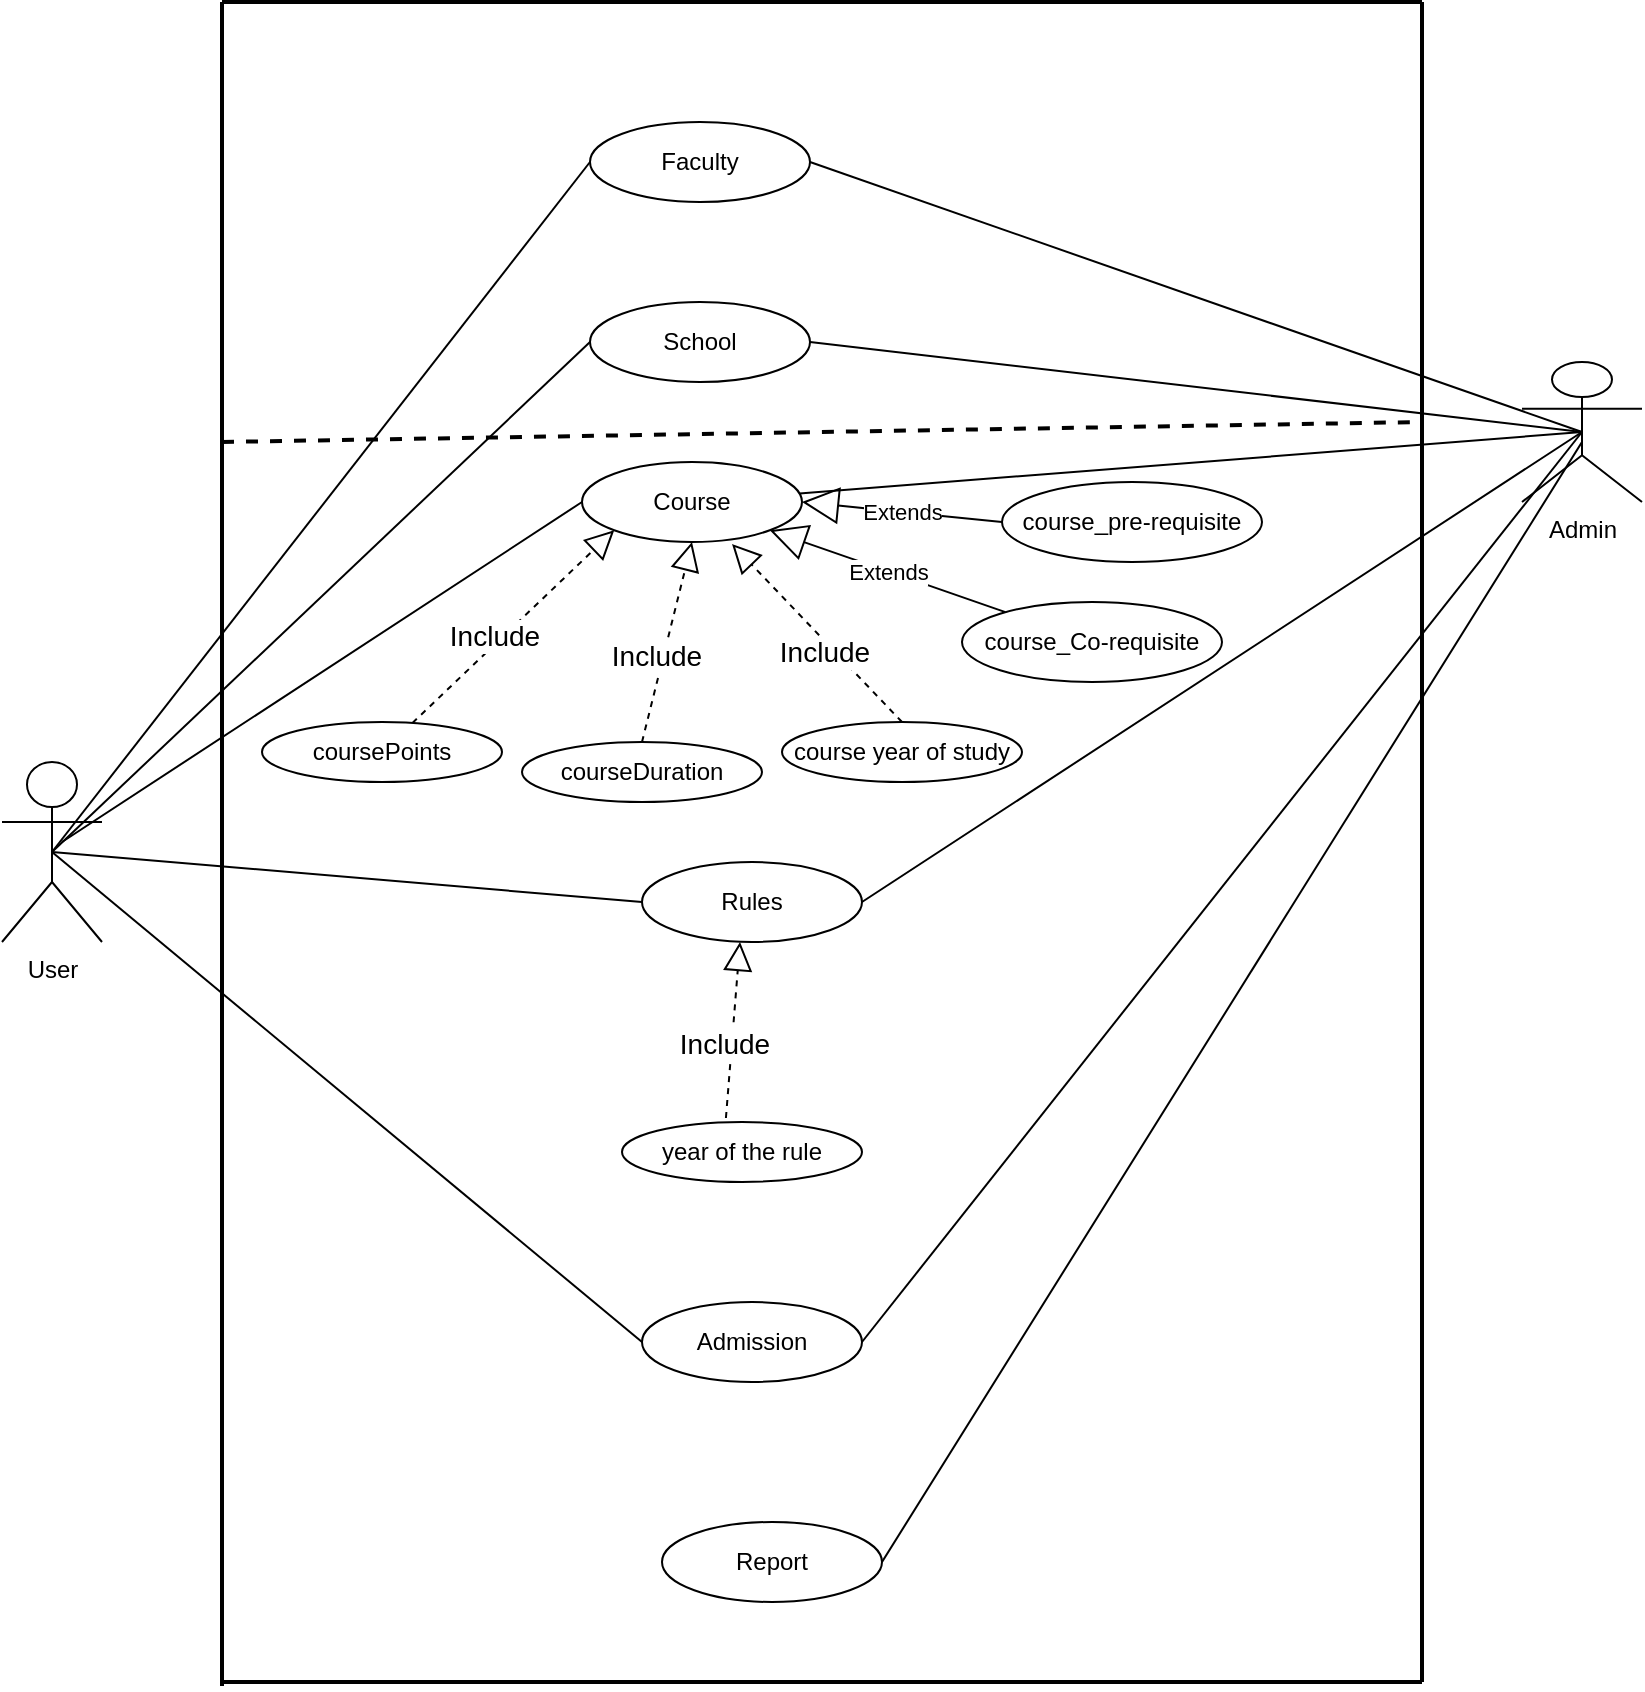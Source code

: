 <mxfile version="13.2.4" type="github">
  <diagram id="LPvJvEeU72jQoP10iN9A" name="Page-1">
    <mxGraphModel dx="866" dy="1691" grid="1" gridSize="10" guides="1" tooltips="1" connect="1" arrows="1" fold="1" page="1" pageScale="1" pageWidth="827" pageHeight="1169" math="0" shadow="0">
      <root>
        <mxCell id="0" />
        <mxCell id="1" parent="0" />
        <mxCell id="3O2j-QyaprjNgMAAa9Qj-1" value="User" style="shape=umlActor;verticalLabelPosition=bottom;labelBackgroundColor=#ffffff;verticalAlign=top;html=1;" vertex="1" parent="1">
          <mxGeometry x="10" y="300" width="50" height="90" as="geometry" />
        </mxCell>
        <mxCell id="3O2j-QyaprjNgMAAa9Qj-2" value="Faculty" style="ellipse;whiteSpace=wrap;html=1;" vertex="1" parent="1">
          <mxGeometry x="304" y="-20" width="110" height="40" as="geometry" />
        </mxCell>
        <mxCell id="3O2j-QyaprjNgMAAa9Qj-3" value="School" style="ellipse;whiteSpace=wrap;html=1;" vertex="1" parent="1">
          <mxGeometry x="304" y="70" width="110" height="40" as="geometry" />
        </mxCell>
        <mxCell id="3O2j-QyaprjNgMAAa9Qj-4" value="Course" style="ellipse;whiteSpace=wrap;html=1;" vertex="1" parent="1">
          <mxGeometry x="300" y="150" width="110" height="40" as="geometry" />
        </mxCell>
        <mxCell id="3O2j-QyaprjNgMAAa9Qj-6" value="Extends" style="endArrow=block;endSize=16;endFill=0;html=1;entryX=1;entryY=0.5;entryDx=0;entryDy=0;exitX=0;exitY=0.5;exitDx=0;exitDy=0;" edge="1" parent="1" source="3O2j-QyaprjNgMAAa9Qj-7" target="3O2j-QyaprjNgMAAa9Qj-4">
          <mxGeometry width="160" relative="1" as="geometry">
            <mxPoint x="480" y="170" as="sourcePoint" />
            <mxPoint x="620" y="170" as="targetPoint" />
          </mxGeometry>
        </mxCell>
        <mxCell id="3O2j-QyaprjNgMAAa9Qj-7" value="course_pre-requisite" style="ellipse;whiteSpace=wrap;html=1;" vertex="1" parent="1">
          <mxGeometry x="510" y="160" width="130" height="40" as="geometry" />
        </mxCell>
        <mxCell id="3O2j-QyaprjNgMAAa9Qj-8" value="course_Co-requisite" style="ellipse;whiteSpace=wrap;html=1;" vertex="1" parent="1">
          <mxGeometry x="490" y="220" width="130" height="40" as="geometry" />
        </mxCell>
        <mxCell id="3O2j-QyaprjNgMAAa9Qj-10" value="Extends" style="endArrow=block;endSize=16;endFill=0;html=1;entryX=1;entryY=1;entryDx=0;entryDy=0;" edge="1" parent="1" source="3O2j-QyaprjNgMAAa9Qj-8" target="3O2j-QyaprjNgMAAa9Qj-4">
          <mxGeometry width="160" relative="1" as="geometry">
            <mxPoint x="340" y="250" as="sourcePoint" />
            <mxPoint x="460" y="250" as="targetPoint" />
          </mxGeometry>
        </mxCell>
        <mxCell id="3O2j-QyaprjNgMAAa9Qj-11" value="" style="endArrow=block;dashed=1;endFill=0;endSize=12;html=1;entryX=0;entryY=1;entryDx=0;entryDy=0;" edge="1" parent="1" source="3O2j-QyaprjNgMAAa9Qj-12" target="3O2j-QyaprjNgMAAa9Qj-4">
          <mxGeometry width="160" relative="1" as="geometry">
            <mxPoint x="300" y="260" as="sourcePoint" />
            <mxPoint x="420" y="260" as="targetPoint" />
          </mxGeometry>
        </mxCell>
        <mxCell id="3O2j-QyaprjNgMAAa9Qj-13" value="&lt;font style=&quot;font-size: 14px&quot;&gt;Include&lt;/font&gt;" style="edgeLabel;html=1;align=center;verticalAlign=middle;resizable=0;points=[];" vertex="1" connectable="0" parent="3O2j-QyaprjNgMAAa9Qj-11">
          <mxGeometry x="-0.146" y="4" relative="1" as="geometry">
            <mxPoint as="offset" />
          </mxGeometry>
        </mxCell>
        <mxCell id="3O2j-QyaprjNgMAAa9Qj-12" value="coursePoints" style="ellipse;whiteSpace=wrap;html=1;" vertex="1" parent="1">
          <mxGeometry x="140" y="280" width="120" height="30" as="geometry" />
        </mxCell>
        <mxCell id="3O2j-QyaprjNgMAAa9Qj-14" value="courseDuration" style="ellipse;whiteSpace=wrap;html=1;" vertex="1" parent="1">
          <mxGeometry x="270" y="290" width="120" height="30" as="geometry" />
        </mxCell>
        <mxCell id="3O2j-QyaprjNgMAAa9Qj-15" value="" style="endArrow=block;dashed=1;endFill=0;endSize=12;html=1;entryX=0.5;entryY=1;entryDx=0;entryDy=0;exitX=0.5;exitY=0;exitDx=0;exitDy=0;" edge="1" parent="1" source="3O2j-QyaprjNgMAAa9Qj-14" target="3O2j-QyaprjNgMAAa9Qj-4">
          <mxGeometry width="160" relative="1" as="geometry">
            <mxPoint x="268.9" y="290.166" as="sourcePoint" />
            <mxPoint x="326.109" y="194.142" as="targetPoint" />
          </mxGeometry>
        </mxCell>
        <mxCell id="3O2j-QyaprjNgMAAa9Qj-16" value="&lt;font style=&quot;font-size: 14px&quot;&gt;Include&lt;/font&gt;" style="edgeLabel;html=1;align=center;verticalAlign=middle;resizable=0;points=[];" vertex="1" connectable="0" parent="3O2j-QyaprjNgMAAa9Qj-15">
          <mxGeometry x="-0.146" y="4" relative="1" as="geometry">
            <mxPoint as="offset" />
          </mxGeometry>
        </mxCell>
        <mxCell id="3O2j-QyaprjNgMAAa9Qj-18" value="course year of study" style="ellipse;whiteSpace=wrap;html=1;" vertex="1" parent="1">
          <mxGeometry x="400" y="280" width="120" height="30" as="geometry" />
        </mxCell>
        <mxCell id="3O2j-QyaprjNgMAAa9Qj-19" value="" style="endArrow=block;dashed=1;endFill=0;endSize=12;html=1;exitX=0.5;exitY=0;exitDx=0;exitDy=0;entryX=0.682;entryY=1.025;entryDx=0;entryDy=0;entryPerimeter=0;" edge="1" parent="1" source="3O2j-QyaprjNgMAAa9Qj-18" target="3O2j-QyaprjNgMAAa9Qj-4">
          <mxGeometry width="160" relative="1" as="geometry">
            <mxPoint x="340" y="300" as="sourcePoint" />
            <mxPoint x="370" y="200" as="targetPoint" />
          </mxGeometry>
        </mxCell>
        <mxCell id="3O2j-QyaprjNgMAAa9Qj-20" value="&lt;font style=&quot;font-size: 14px&quot;&gt;Include&lt;/font&gt;" style="edgeLabel;html=1;align=center;verticalAlign=middle;resizable=0;points=[];" vertex="1" connectable="0" parent="3O2j-QyaprjNgMAAa9Qj-19">
          <mxGeometry x="-0.146" y="4" relative="1" as="geometry">
            <mxPoint as="offset" />
          </mxGeometry>
        </mxCell>
        <mxCell id="3O2j-QyaprjNgMAAa9Qj-21" value="Rules" style="ellipse;whiteSpace=wrap;html=1;" vertex="1" parent="1">
          <mxGeometry x="330" y="350" width="110" height="40" as="geometry" />
        </mxCell>
        <mxCell id="3O2j-QyaprjNgMAAa9Qj-22" value="Admission" style="ellipse;whiteSpace=wrap;html=1;" vertex="1" parent="1">
          <mxGeometry x="330" y="570" width="110" height="40" as="geometry" />
        </mxCell>
        <mxCell id="3O2j-QyaprjNgMAAa9Qj-23" value="year of the rule" style="ellipse;whiteSpace=wrap;html=1;" vertex="1" parent="1">
          <mxGeometry x="320" y="480" width="120" height="30" as="geometry" />
        </mxCell>
        <mxCell id="3O2j-QyaprjNgMAAa9Qj-24" value="" style="endArrow=block;dashed=1;endFill=0;endSize=12;html=1;exitX=0.433;exitY=-0.067;exitDx=0;exitDy=0;exitPerimeter=0;" edge="1" parent="1" source="3O2j-QyaprjNgMAAa9Qj-23">
          <mxGeometry width="160" relative="1" as="geometry">
            <mxPoint x="346.5" y="450" as="sourcePoint" />
            <mxPoint x="379" y="390" as="targetPoint" />
          </mxGeometry>
        </mxCell>
        <mxCell id="3O2j-QyaprjNgMAAa9Qj-25" value="&lt;font style=&quot;font-size: 14px&quot;&gt;Include&lt;/font&gt;" style="edgeLabel;html=1;align=center;verticalAlign=middle;resizable=0;points=[];" vertex="1" connectable="0" parent="3O2j-QyaprjNgMAAa9Qj-24">
          <mxGeometry x="-0.146" y="4" relative="1" as="geometry">
            <mxPoint as="offset" />
          </mxGeometry>
        </mxCell>
        <mxCell id="3O2j-QyaprjNgMAAa9Qj-26" value="Report" style="ellipse;whiteSpace=wrap;html=1;" vertex="1" parent="1">
          <mxGeometry x="340" y="680" width="110" height="40" as="geometry" />
        </mxCell>
        <mxCell id="3O2j-QyaprjNgMAAa9Qj-27" value="" style="endArrow=none;html=1;strokeWidth=2;" edge="1" parent="1">
          <mxGeometry width="50" height="50" relative="1" as="geometry">
            <mxPoint x="120" y="762" as="sourcePoint" />
            <mxPoint x="120" y="-80" as="targetPoint" />
          </mxGeometry>
        </mxCell>
        <mxCell id="3O2j-QyaprjNgMAAa9Qj-28" value="" style="endArrow=none;html=1;strokeWidth=2;" edge="1" parent="1">
          <mxGeometry width="50" height="50" relative="1" as="geometry">
            <mxPoint x="120" y="760" as="sourcePoint" />
            <mxPoint x="720" y="760" as="targetPoint" />
          </mxGeometry>
        </mxCell>
        <mxCell id="3O2j-QyaprjNgMAAa9Qj-29" value="" style="endArrow=none;html=1;strokeWidth=2;" edge="1" parent="1">
          <mxGeometry width="50" height="50" relative="1" as="geometry">
            <mxPoint x="720" y="760" as="sourcePoint" />
            <mxPoint x="720" y="-80" as="targetPoint" />
          </mxGeometry>
        </mxCell>
        <mxCell id="3O2j-QyaprjNgMAAa9Qj-30" value="" style="endArrow=none;html=1;strokeWidth=2;" edge="1" parent="1">
          <mxGeometry width="50" height="50" relative="1" as="geometry">
            <mxPoint x="120" y="-80" as="sourcePoint" />
            <mxPoint x="720" y="-80" as="targetPoint" />
          </mxGeometry>
        </mxCell>
        <mxCell id="3O2j-QyaprjNgMAAa9Qj-32" value="" style="endArrow=none;html=1;strokeWidth=1;entryX=0;entryY=0.5;entryDx=0;entryDy=0;" edge="1" parent="1" target="3O2j-QyaprjNgMAAa9Qj-2">
          <mxGeometry width="50" height="50" relative="1" as="geometry">
            <mxPoint x="35" y="345" as="sourcePoint" />
            <mxPoint x="190" y="180" as="targetPoint" />
          </mxGeometry>
        </mxCell>
        <mxCell id="3O2j-QyaprjNgMAAa9Qj-33" value="" style="endArrow=none;html=1;strokeWidth=1;exitX=0.5;exitY=0.5;exitDx=0;exitDy=0;exitPerimeter=0;entryX=0;entryY=0.5;entryDx=0;entryDy=0;" edge="1" parent="1" source="3O2j-QyaprjNgMAAa9Qj-1" target="3O2j-QyaprjNgMAAa9Qj-3">
          <mxGeometry width="50" height="50" relative="1" as="geometry">
            <mxPoint x="180" y="230" as="sourcePoint" />
            <mxPoint x="230" y="180" as="targetPoint" />
          </mxGeometry>
        </mxCell>
        <mxCell id="3O2j-QyaprjNgMAAa9Qj-34" value="" style="endArrow=none;html=1;strokeWidth=1;entryX=0;entryY=0.5;entryDx=0;entryDy=0;" edge="1" parent="1" target="3O2j-QyaprjNgMAAa9Qj-4">
          <mxGeometry width="50" height="50" relative="1" as="geometry">
            <mxPoint x="40" y="340" as="sourcePoint" />
            <mxPoint x="290" y="160" as="targetPoint" />
          </mxGeometry>
        </mxCell>
        <mxCell id="3O2j-QyaprjNgMAAa9Qj-35" value="" style="endArrow=none;html=1;strokeWidth=1;exitX=0.5;exitY=0.5;exitDx=0;exitDy=0;exitPerimeter=0;entryX=0;entryY=0.5;entryDx=0;entryDy=0;" edge="1" parent="1" source="3O2j-QyaprjNgMAAa9Qj-1" target="3O2j-QyaprjNgMAAa9Qj-21">
          <mxGeometry width="50" height="50" relative="1" as="geometry">
            <mxPoint x="40" y="350" as="sourcePoint" />
            <mxPoint x="210" y="350" as="targetPoint" />
          </mxGeometry>
        </mxCell>
        <mxCell id="3O2j-QyaprjNgMAAa9Qj-36" value="" style="endArrow=none;html=1;strokeWidth=1;exitX=0.5;exitY=0.5;exitDx=0;exitDy=0;exitPerimeter=0;entryX=0;entryY=0.5;entryDx=0;entryDy=0;" edge="1" parent="1" source="3O2j-QyaprjNgMAAa9Qj-1" target="3O2j-QyaprjNgMAAa9Qj-22">
          <mxGeometry width="50" height="50" relative="1" as="geometry">
            <mxPoint x="240" y="440" as="sourcePoint" />
            <mxPoint x="290" y="390" as="targetPoint" />
          </mxGeometry>
        </mxCell>
        <mxCell id="3O2j-QyaprjNgMAAa9Qj-38" value="Admin" style="shape=umlActor;verticalLabelPosition=bottom;labelBackgroundColor=#ffffff;verticalAlign=top;html=1;outlineConnect=0;" vertex="1" parent="1">
          <mxGeometry x="770" y="100" width="60" height="70" as="geometry" />
        </mxCell>
        <mxCell id="3O2j-QyaprjNgMAAa9Qj-41" value="" style="endArrow=none;html=1;strokeWidth=1;exitX=1;exitY=0.5;exitDx=0;exitDy=0;entryX=0.5;entryY=0.5;entryDx=0;entryDy=0;entryPerimeter=0;" edge="1" parent="1" source="3O2j-QyaprjNgMAAa9Qj-2" target="3O2j-QyaprjNgMAAa9Qj-38">
          <mxGeometry width="50" height="50" relative="1" as="geometry">
            <mxPoint x="580" y="70" as="sourcePoint" />
            <mxPoint x="630" y="20" as="targetPoint" />
          </mxGeometry>
        </mxCell>
        <mxCell id="3O2j-QyaprjNgMAAa9Qj-43" value="" style="endArrow=none;html=1;strokeWidth=1;exitX=0.5;exitY=0.5;exitDx=0;exitDy=0;exitPerimeter=0;entryX=1;entryY=0.5;entryDx=0;entryDy=0;" edge="1" parent="1" source="3O2j-QyaprjNgMAAa9Qj-38" target="3O2j-QyaprjNgMAAa9Qj-3">
          <mxGeometry width="50" height="50" relative="1" as="geometry">
            <mxPoint x="510" y="130" as="sourcePoint" />
            <mxPoint x="560" y="80" as="targetPoint" />
          </mxGeometry>
        </mxCell>
        <mxCell id="3O2j-QyaprjNgMAAa9Qj-44" value="" style="endArrow=none;html=1;strokeWidth=1;entryX=0.5;entryY=0.5;entryDx=0;entryDy=0;entryPerimeter=0;" edge="1" parent="1" source="3O2j-QyaprjNgMAAa9Qj-4" target="3O2j-QyaprjNgMAAa9Qj-38">
          <mxGeometry width="50" height="50" relative="1" as="geometry">
            <mxPoint x="680" y="190" as="sourcePoint" />
            <mxPoint x="730" y="140" as="targetPoint" />
          </mxGeometry>
        </mxCell>
        <mxCell id="3O2j-QyaprjNgMAAa9Qj-45" value="" style="endArrow=none;html=1;strokeWidth=1;entryX=0.5;entryY=0.5;entryDx=0;entryDy=0;entryPerimeter=0;exitX=1;exitY=0.5;exitDx=0;exitDy=0;" edge="1" parent="1" source="3O2j-QyaprjNgMAAa9Qj-21" target="3O2j-QyaprjNgMAAa9Qj-38">
          <mxGeometry width="50" height="50" relative="1" as="geometry">
            <mxPoint x="650" y="340" as="sourcePoint" />
            <mxPoint x="700" y="290" as="targetPoint" />
          </mxGeometry>
        </mxCell>
        <mxCell id="3O2j-QyaprjNgMAAa9Qj-46" value="" style="endArrow=none;html=1;strokeWidth=1;entryX=0.5;entryY=0.5;entryDx=0;entryDy=0;entryPerimeter=0;exitX=1;exitY=0.5;exitDx=0;exitDy=0;" edge="1" parent="1" source="3O2j-QyaprjNgMAAa9Qj-22" target="3O2j-QyaprjNgMAAa9Qj-38">
          <mxGeometry width="50" height="50" relative="1" as="geometry">
            <mxPoint x="590" y="360" as="sourcePoint" />
            <mxPoint x="640" y="310" as="targetPoint" />
          </mxGeometry>
        </mxCell>
        <mxCell id="3O2j-QyaprjNgMAAa9Qj-47" value="" style="endArrow=none;html=1;strokeWidth=1;exitX=1;exitY=0.5;exitDx=0;exitDy=0;" edge="1" parent="1" source="3O2j-QyaprjNgMAAa9Qj-26">
          <mxGeometry width="50" height="50" relative="1" as="geometry">
            <mxPoint x="640" y="550" as="sourcePoint" />
            <mxPoint x="800" y="140" as="targetPoint" />
          </mxGeometry>
        </mxCell>
        <mxCell id="3O2j-QyaprjNgMAAa9Qj-48" value="" style="endArrow=none;dashed=1;html=1;strokeWidth=2;" edge="1" parent="1">
          <mxGeometry width="50" height="50" relative="1" as="geometry">
            <mxPoint x="120" y="140" as="sourcePoint" />
            <mxPoint x="720" y="130" as="targetPoint" />
          </mxGeometry>
        </mxCell>
      </root>
    </mxGraphModel>
  </diagram>
</mxfile>
